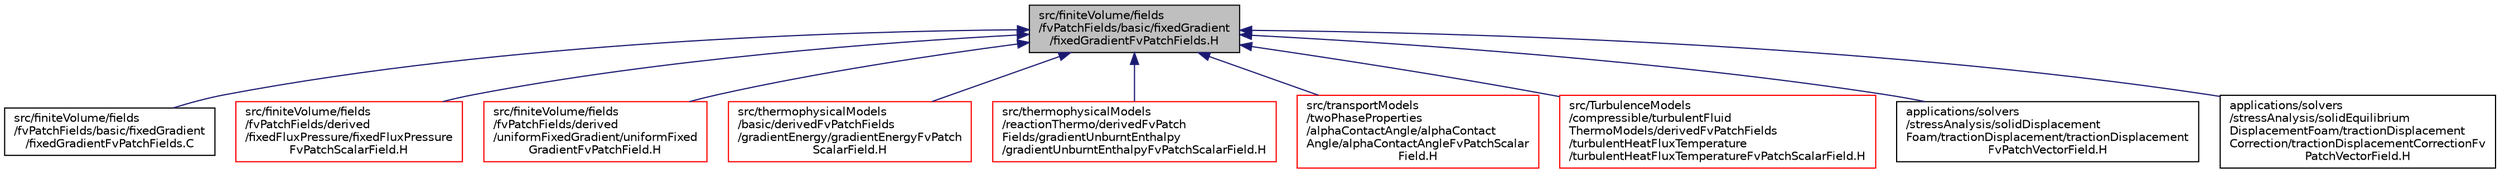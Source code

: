 digraph "src/finiteVolume/fields/fvPatchFields/basic/fixedGradient/fixedGradientFvPatchFields.H"
{
  bgcolor="transparent";
  edge [fontname="Helvetica",fontsize="10",labelfontname="Helvetica",labelfontsize="10"];
  node [fontname="Helvetica",fontsize="10",shape=record];
  Node1 [label="src/finiteVolume/fields\l/fvPatchFields/basic/fixedGradient\l/fixedGradientFvPatchFields.H",height=0.2,width=0.4,color="black", fillcolor="grey75", style="filled", fontcolor="black"];
  Node1 -> Node2 [dir="back",color="midnightblue",fontsize="10",style="solid",fontname="Helvetica"];
  Node2 [label="src/finiteVolume/fields\l/fvPatchFields/basic/fixedGradient\l/fixedGradientFvPatchFields.C",height=0.2,width=0.4,color="black",URL="$a05174.html"];
  Node1 -> Node3 [dir="back",color="midnightblue",fontsize="10",style="solid",fontname="Helvetica"];
  Node3 [label="src/finiteVolume/fields\l/fvPatchFields/derived\l/fixedFluxPressure/fixedFluxPressure\lFvPatchScalarField.H",height=0.2,width=0.4,color="red",URL="$a05306.html"];
  Node1 -> Node4 [dir="back",color="midnightblue",fontsize="10",style="solid",fontname="Helvetica"];
  Node4 [label="src/finiteVolume/fields\l/fvPatchFields/derived\l/uniformFixedGradient/uniformFixed\lGradientFvPatchField.H",height=0.2,width=0.4,color="red",URL="$a05473.html"];
  Node1 -> Node5 [dir="back",color="midnightblue",fontsize="10",style="solid",fontname="Helvetica"];
  Node5 [label="src/thermophysicalModels\l/basic/derivedFvPatchFields\l/gradientEnergy/gradientEnergyFvPatch\lScalarField.H",height=0.2,width=0.4,color="red",URL="$a09933.html"];
  Node1 -> Node6 [dir="back",color="midnightblue",fontsize="10",style="solid",fontname="Helvetica"];
  Node6 [label="src/thermophysicalModels\l/reactionThermo/derivedFvPatch\lFields/gradientUnburntEnthalpy\l/gradientUnburntEnthalpyFvPatchScalarField.H",height=0.2,width=0.4,color="red",URL="$a10174.html"];
  Node1 -> Node7 [dir="back",color="midnightblue",fontsize="10",style="solid",fontname="Helvetica"];
  Node7 [label="src/transportModels\l/twoPhaseProperties\l/alphaContactAngle/alphaContact\lAngle/alphaContactAngleFvPatchScalar\lField.H",height=0.2,width=0.4,color="red",URL="$a10438.html"];
  Node1 -> Node8 [dir="back",color="midnightblue",fontsize="10",style="solid",fontname="Helvetica"];
  Node8 [label="src/TurbulenceModels\l/compressible/turbulentFluid\lThermoModels/derivedFvPatchFields\l/turbulentHeatFluxTemperature\l/turbulentHeatFluxTemperatureFvPatchScalarField.H",height=0.2,width=0.4,color="red",URL="$a10527.html"];
  Node1 -> Node9 [dir="back",color="midnightblue",fontsize="10",style="solid",fontname="Helvetica"];
  Node9 [label="applications/solvers\l/stressAnalysis/solidDisplacement\lFoam/tractionDisplacement/tractionDisplacement\lFvPatchVectorField.H",height=0.2,width=0.4,color="black",URL="$a03880.html"];
  Node1 -> Node10 [dir="back",color="midnightblue",fontsize="10",style="solid",fontname="Helvetica"];
  Node10 [label="applications/solvers\l/stressAnalysis/solidEquilibrium\lDisplacementFoam/tractionDisplacement\lCorrection/tractionDisplacementCorrectionFv\lPatchVectorField.H",height=0.2,width=0.4,color="black",URL="$a03885.html"];
}
